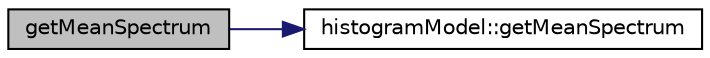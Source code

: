 digraph "getMeanSpectrum"
{
  edge [fontname="Helvetica",fontsize="10",labelfontname="Helvetica",labelfontsize="10"];
  node [fontname="Helvetica",fontsize="10",shape=record];
  rankdir="LR";
  Node1 [label="getMeanSpectrum",height=0.2,width=0.4,color="black", fillcolor="grey75", style="filled", fontcolor="black"];
  Node1 -> Node2 [color="midnightblue",fontsize="10",style="solid",fontname="Helvetica"];
  Node2 [label="histogramModel::getMeanSpectrum",height=0.2,width=0.4,color="black", fillcolor="white", style="filled",URL="$classhistogram_model.html#aa77f6b508b4f552ed4cd6eda60c9c1d8"];
}
